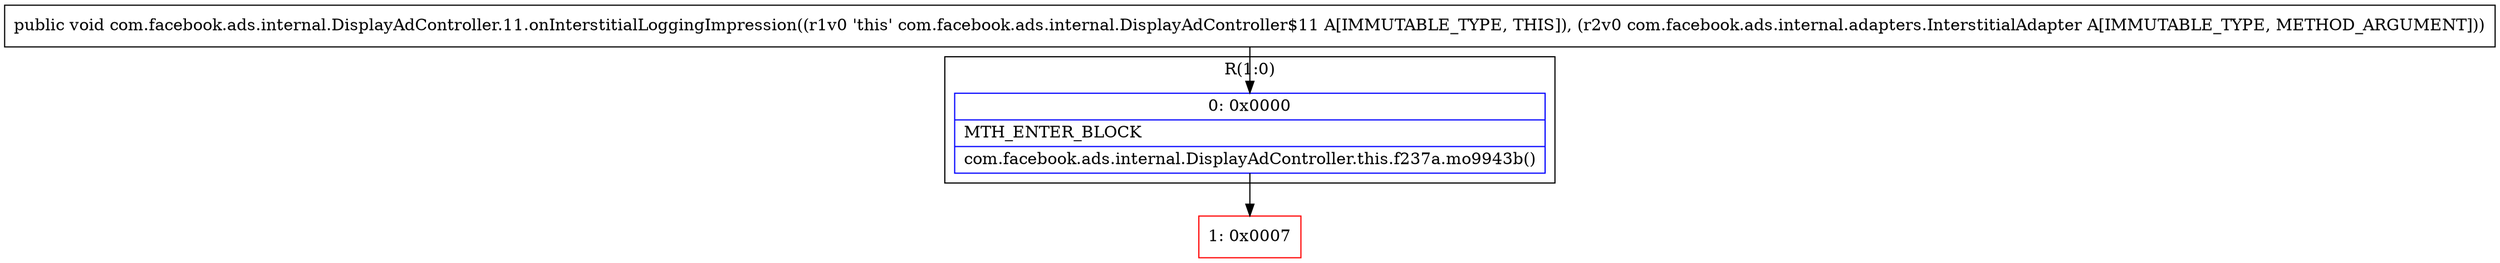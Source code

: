 digraph "CFG forcom.facebook.ads.internal.DisplayAdController.11.onInterstitialLoggingImpression(Lcom\/facebook\/ads\/internal\/adapters\/InterstitialAdapter;)V" {
subgraph cluster_Region_1813106666 {
label = "R(1:0)";
node [shape=record,color=blue];
Node_0 [shape=record,label="{0\:\ 0x0000|MTH_ENTER_BLOCK\l|com.facebook.ads.internal.DisplayAdController.this.f237a.mo9943b()\l}"];
}
Node_1 [shape=record,color=red,label="{1\:\ 0x0007}"];
MethodNode[shape=record,label="{public void com.facebook.ads.internal.DisplayAdController.11.onInterstitialLoggingImpression((r1v0 'this' com.facebook.ads.internal.DisplayAdController$11 A[IMMUTABLE_TYPE, THIS]), (r2v0 com.facebook.ads.internal.adapters.InterstitialAdapter A[IMMUTABLE_TYPE, METHOD_ARGUMENT])) }"];
MethodNode -> Node_0;
Node_0 -> Node_1;
}

